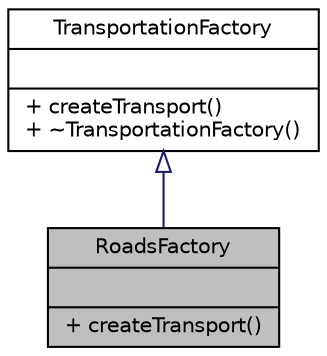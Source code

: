 digraph "RoadsFactory"
{
 // LATEX_PDF_SIZE
  edge [fontname="Helvetica",fontsize="10",labelfontname="Helvetica",labelfontsize="10"];
  node [fontname="Helvetica",fontsize="10",shape=record];
  Node1 [label="{RoadsFactory\n||+ createTransport()\l}",height=0.2,width=0.4,color="black", fillcolor="grey75", style="filled", fontcolor="black",tooltip="Factory class for creating Road transport objects."];
  Node2 -> Node1 [dir="back",color="midnightblue",fontsize="10",style="solid",arrowtail="onormal",fontname="Helvetica"];
  Node2 [label="{TransportationFactory\n||+ createTransport()\l+ ~TransportationFactory()\l}",height=0.2,width=0.4,color="black", fillcolor="white", style="filled",URL="$classTransportationFactory.html",tooltip="Abstract Factory class for creating transportation objects."];
}
